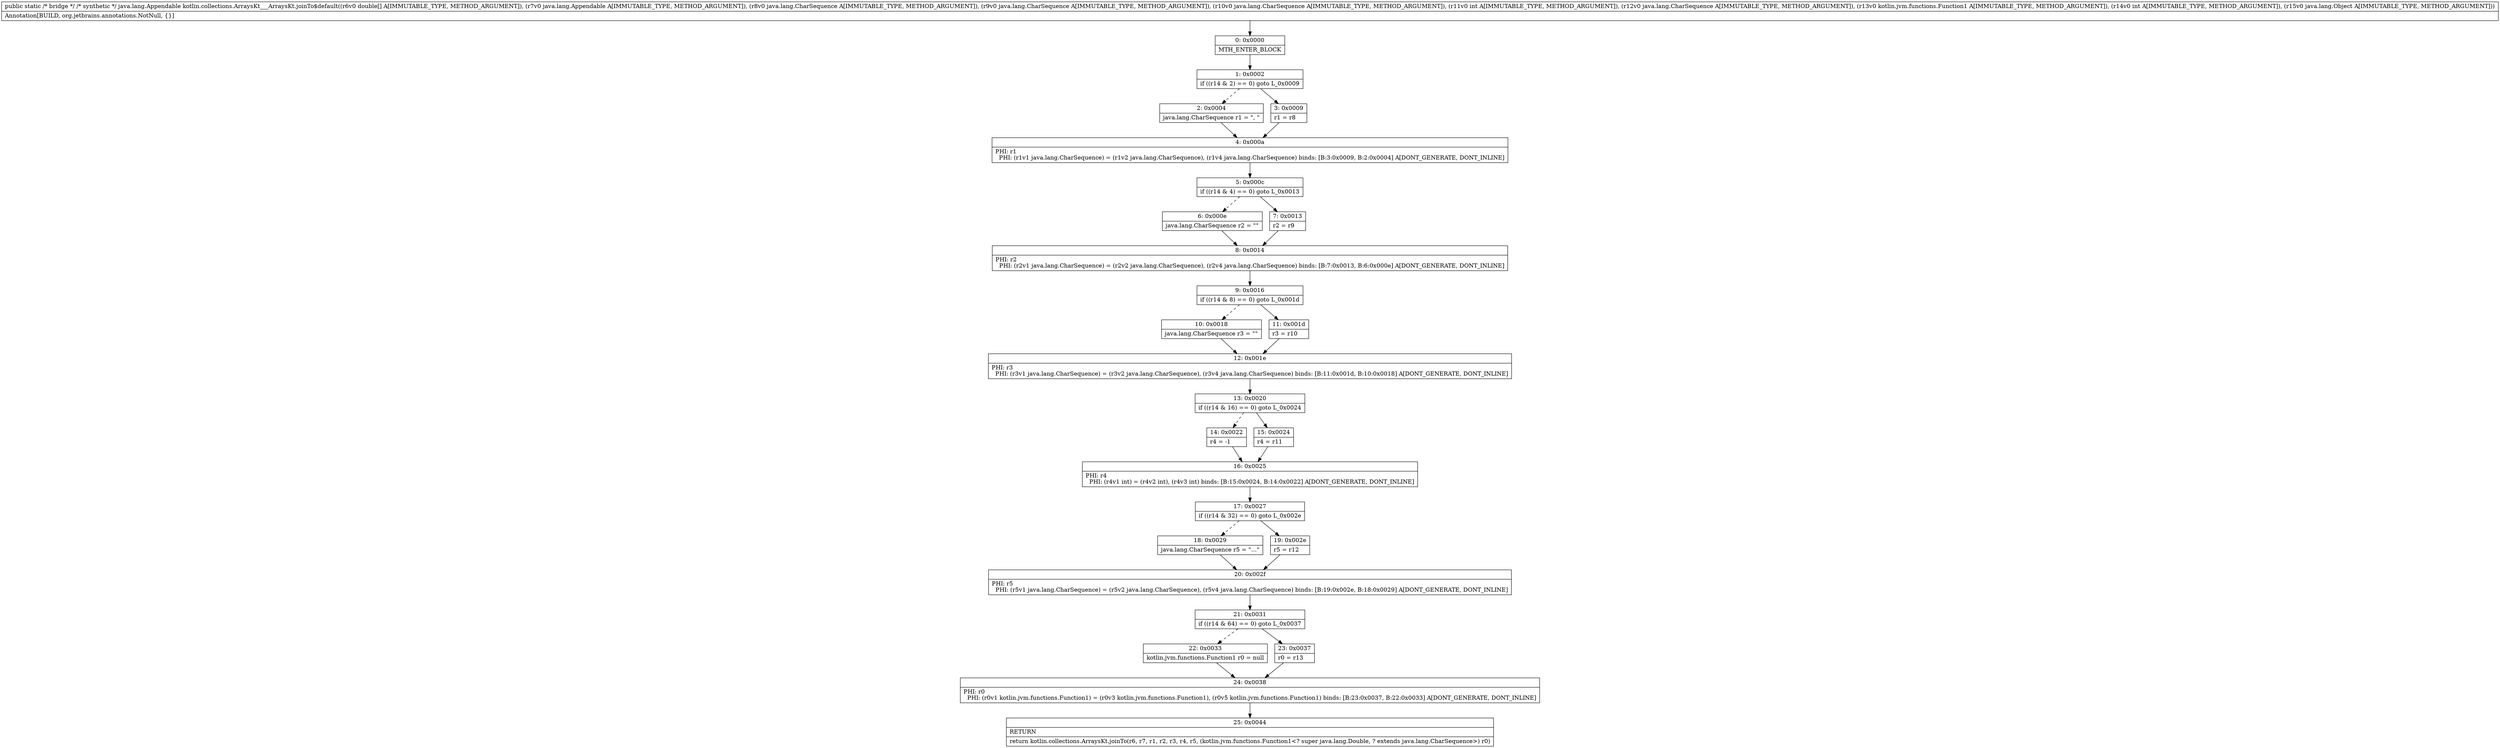 digraph "CFG forkotlin.collections.ArraysKt___ArraysKt.joinTo$default([DLjava\/lang\/Appendable;Ljava\/lang\/CharSequence;Ljava\/lang\/CharSequence;Ljava\/lang\/CharSequence;ILjava\/lang\/CharSequence;Lkotlin\/jvm\/functions\/Function1;ILjava\/lang\/Object;)Ljava\/lang\/Appendable;" {
Node_0 [shape=record,label="{0\:\ 0x0000|MTH_ENTER_BLOCK\l}"];
Node_1 [shape=record,label="{1\:\ 0x0002|if ((r14 & 2) == 0) goto L_0x0009\l}"];
Node_2 [shape=record,label="{2\:\ 0x0004|java.lang.CharSequence r1 = \", \"\l}"];
Node_3 [shape=record,label="{3\:\ 0x0009|r1 = r8\l}"];
Node_4 [shape=record,label="{4\:\ 0x000a|PHI: r1 \l  PHI: (r1v1 java.lang.CharSequence) = (r1v2 java.lang.CharSequence), (r1v4 java.lang.CharSequence) binds: [B:3:0x0009, B:2:0x0004] A[DONT_GENERATE, DONT_INLINE]\l}"];
Node_5 [shape=record,label="{5\:\ 0x000c|if ((r14 & 4) == 0) goto L_0x0013\l}"];
Node_6 [shape=record,label="{6\:\ 0x000e|java.lang.CharSequence r2 = \"\"\l}"];
Node_7 [shape=record,label="{7\:\ 0x0013|r2 = r9\l}"];
Node_8 [shape=record,label="{8\:\ 0x0014|PHI: r2 \l  PHI: (r2v1 java.lang.CharSequence) = (r2v2 java.lang.CharSequence), (r2v4 java.lang.CharSequence) binds: [B:7:0x0013, B:6:0x000e] A[DONT_GENERATE, DONT_INLINE]\l}"];
Node_9 [shape=record,label="{9\:\ 0x0016|if ((r14 & 8) == 0) goto L_0x001d\l}"];
Node_10 [shape=record,label="{10\:\ 0x0018|java.lang.CharSequence r3 = \"\"\l}"];
Node_11 [shape=record,label="{11\:\ 0x001d|r3 = r10\l}"];
Node_12 [shape=record,label="{12\:\ 0x001e|PHI: r3 \l  PHI: (r3v1 java.lang.CharSequence) = (r3v2 java.lang.CharSequence), (r3v4 java.lang.CharSequence) binds: [B:11:0x001d, B:10:0x0018] A[DONT_GENERATE, DONT_INLINE]\l}"];
Node_13 [shape=record,label="{13\:\ 0x0020|if ((r14 & 16) == 0) goto L_0x0024\l}"];
Node_14 [shape=record,label="{14\:\ 0x0022|r4 = \-1\l}"];
Node_15 [shape=record,label="{15\:\ 0x0024|r4 = r11\l}"];
Node_16 [shape=record,label="{16\:\ 0x0025|PHI: r4 \l  PHI: (r4v1 int) = (r4v2 int), (r4v3 int) binds: [B:15:0x0024, B:14:0x0022] A[DONT_GENERATE, DONT_INLINE]\l}"];
Node_17 [shape=record,label="{17\:\ 0x0027|if ((r14 & 32) == 0) goto L_0x002e\l}"];
Node_18 [shape=record,label="{18\:\ 0x0029|java.lang.CharSequence r5 = \"...\"\l}"];
Node_19 [shape=record,label="{19\:\ 0x002e|r5 = r12\l}"];
Node_20 [shape=record,label="{20\:\ 0x002f|PHI: r5 \l  PHI: (r5v1 java.lang.CharSequence) = (r5v2 java.lang.CharSequence), (r5v4 java.lang.CharSequence) binds: [B:19:0x002e, B:18:0x0029] A[DONT_GENERATE, DONT_INLINE]\l}"];
Node_21 [shape=record,label="{21\:\ 0x0031|if ((r14 & 64) == 0) goto L_0x0037\l}"];
Node_22 [shape=record,label="{22\:\ 0x0033|kotlin.jvm.functions.Function1 r0 = null\l}"];
Node_23 [shape=record,label="{23\:\ 0x0037|r0 = r13\l}"];
Node_24 [shape=record,label="{24\:\ 0x0038|PHI: r0 \l  PHI: (r0v1 kotlin.jvm.functions.Function1) = (r0v3 kotlin.jvm.functions.Function1), (r0v5 kotlin.jvm.functions.Function1) binds: [B:23:0x0037, B:22:0x0033] A[DONT_GENERATE, DONT_INLINE]\l}"];
Node_25 [shape=record,label="{25\:\ 0x0044|RETURN\l|return kotlin.collections.ArraysKt.joinTo(r6, r7, r1, r2, r3, r4, r5, (kotlin.jvm.functions.Function1\<? super java.lang.Double, ? extends java.lang.CharSequence\>) r0)\l}"];
MethodNode[shape=record,label="{public static \/* bridge *\/ \/* synthetic *\/ java.lang.Appendable kotlin.collections.ArraysKt___ArraysKt.joinTo$default((r6v0 double[] A[IMMUTABLE_TYPE, METHOD_ARGUMENT]), (r7v0 java.lang.Appendable A[IMMUTABLE_TYPE, METHOD_ARGUMENT]), (r8v0 java.lang.CharSequence A[IMMUTABLE_TYPE, METHOD_ARGUMENT]), (r9v0 java.lang.CharSequence A[IMMUTABLE_TYPE, METHOD_ARGUMENT]), (r10v0 java.lang.CharSequence A[IMMUTABLE_TYPE, METHOD_ARGUMENT]), (r11v0 int A[IMMUTABLE_TYPE, METHOD_ARGUMENT]), (r12v0 java.lang.CharSequence A[IMMUTABLE_TYPE, METHOD_ARGUMENT]), (r13v0 kotlin.jvm.functions.Function1 A[IMMUTABLE_TYPE, METHOD_ARGUMENT]), (r14v0 int A[IMMUTABLE_TYPE, METHOD_ARGUMENT]), (r15v0 java.lang.Object A[IMMUTABLE_TYPE, METHOD_ARGUMENT]))  | Annotation[BUILD, org.jetbrains.annotations.NotNull, \{\}]\l}"];
MethodNode -> Node_0;
Node_0 -> Node_1;
Node_1 -> Node_2[style=dashed];
Node_1 -> Node_3;
Node_2 -> Node_4;
Node_3 -> Node_4;
Node_4 -> Node_5;
Node_5 -> Node_6[style=dashed];
Node_5 -> Node_7;
Node_6 -> Node_8;
Node_7 -> Node_8;
Node_8 -> Node_9;
Node_9 -> Node_10[style=dashed];
Node_9 -> Node_11;
Node_10 -> Node_12;
Node_11 -> Node_12;
Node_12 -> Node_13;
Node_13 -> Node_14[style=dashed];
Node_13 -> Node_15;
Node_14 -> Node_16;
Node_15 -> Node_16;
Node_16 -> Node_17;
Node_17 -> Node_18[style=dashed];
Node_17 -> Node_19;
Node_18 -> Node_20;
Node_19 -> Node_20;
Node_20 -> Node_21;
Node_21 -> Node_22[style=dashed];
Node_21 -> Node_23;
Node_22 -> Node_24;
Node_23 -> Node_24;
Node_24 -> Node_25;
}

